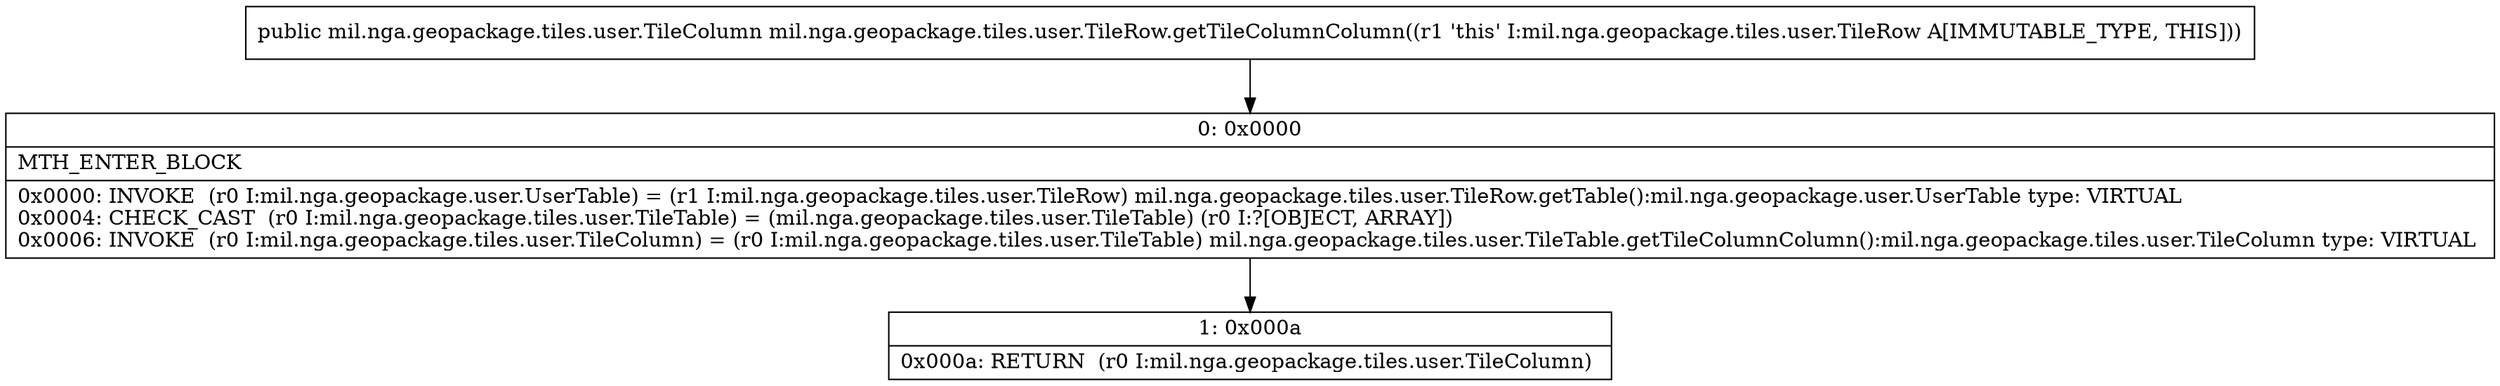 digraph "CFG formil.nga.geopackage.tiles.user.TileRow.getTileColumnColumn()Lmil\/nga\/geopackage\/tiles\/user\/TileColumn;" {
Node_0 [shape=record,label="{0\:\ 0x0000|MTH_ENTER_BLOCK\l|0x0000: INVOKE  (r0 I:mil.nga.geopackage.user.UserTable) = (r1 I:mil.nga.geopackage.tiles.user.TileRow) mil.nga.geopackage.tiles.user.TileRow.getTable():mil.nga.geopackage.user.UserTable type: VIRTUAL \l0x0004: CHECK_CAST  (r0 I:mil.nga.geopackage.tiles.user.TileTable) = (mil.nga.geopackage.tiles.user.TileTable) (r0 I:?[OBJECT, ARRAY]) \l0x0006: INVOKE  (r0 I:mil.nga.geopackage.tiles.user.TileColumn) = (r0 I:mil.nga.geopackage.tiles.user.TileTable) mil.nga.geopackage.tiles.user.TileTable.getTileColumnColumn():mil.nga.geopackage.tiles.user.TileColumn type: VIRTUAL \l}"];
Node_1 [shape=record,label="{1\:\ 0x000a|0x000a: RETURN  (r0 I:mil.nga.geopackage.tiles.user.TileColumn) \l}"];
MethodNode[shape=record,label="{public mil.nga.geopackage.tiles.user.TileColumn mil.nga.geopackage.tiles.user.TileRow.getTileColumnColumn((r1 'this' I:mil.nga.geopackage.tiles.user.TileRow A[IMMUTABLE_TYPE, THIS])) }"];
MethodNode -> Node_0;
Node_0 -> Node_1;
}

